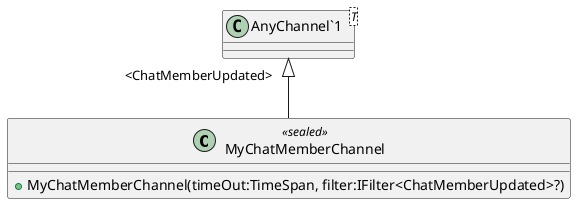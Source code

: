 @startuml
class MyChatMemberChannel <<sealed>> {
    + MyChatMemberChannel(timeOut:TimeSpan, filter:IFilter<ChatMemberUpdated>?)
}
class "AnyChannel`1"<T> {
}
"AnyChannel`1" "<ChatMemberUpdated>" <|-- MyChatMemberChannel
@enduml
